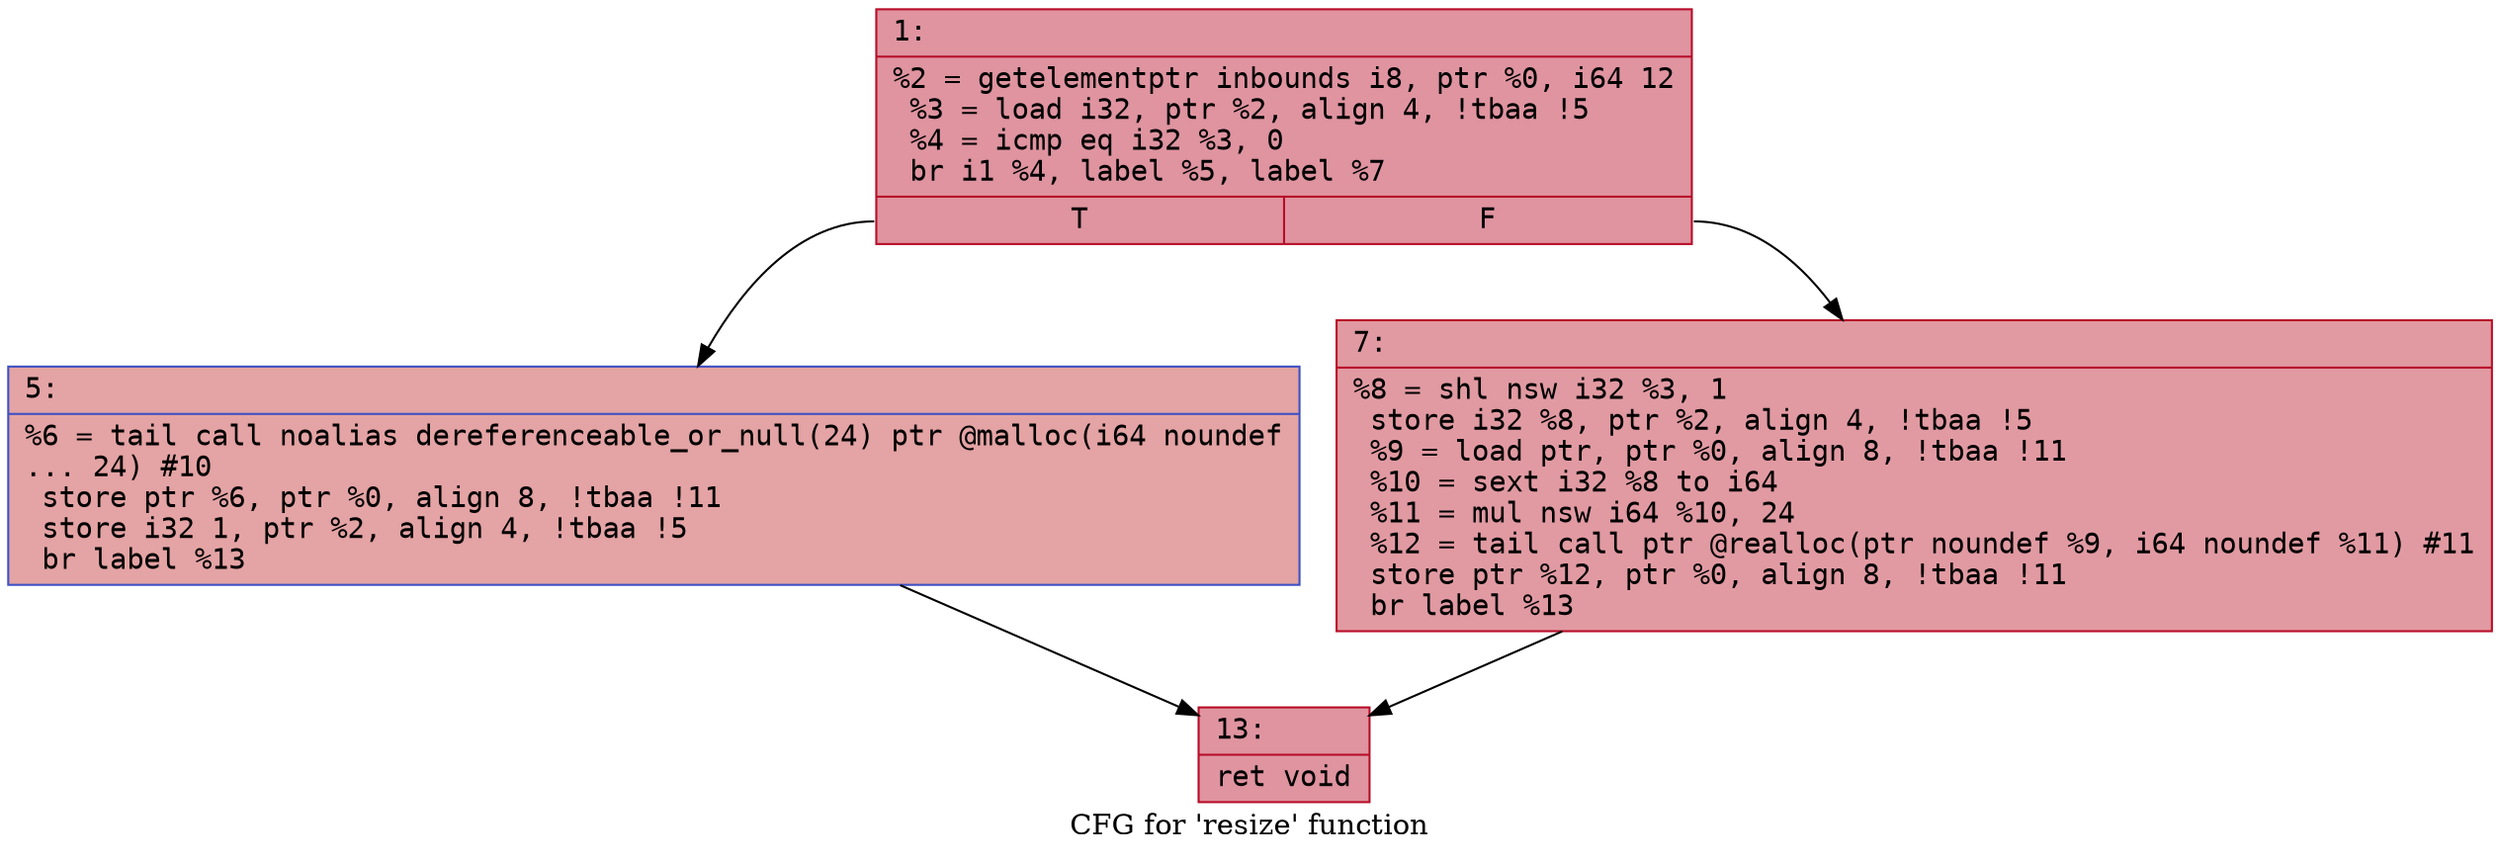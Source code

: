 digraph "CFG for 'resize' function" {
	label="CFG for 'resize' function";

	Node0x616942fcdbb0 [shape=record,color="#b70d28ff", style=filled, fillcolor="#b70d2870" fontname="Courier",label="{1:\l|  %2 = getelementptr inbounds i8, ptr %0, i64 12\l  %3 = load i32, ptr %2, align 4, !tbaa !5\l  %4 = icmp eq i32 %3, 0\l  br i1 %4, label %5, label %7\l|{<s0>T|<s1>F}}"];
	Node0x616942fcdbb0:s0 -> Node0x616942fcdd60[tooltip="1 -> 5\nProbability 37.50%" ];
	Node0x616942fcdbb0:s1 -> Node0x616942fd2b80[tooltip="1 -> 7\nProbability 62.50%" ];
	Node0x616942fcdd60 [shape=record,color="#3d50c3ff", style=filled, fillcolor="#c32e3170" fontname="Courier",label="{5:\l|  %6 = tail call noalias dereferenceable_or_null(24) ptr @malloc(i64 noundef\l... 24) #10\l  store ptr %6, ptr %0, align 8, !tbaa !11\l  store i32 1, ptr %2, align 4, !tbaa !5\l  br label %13\l}"];
	Node0x616942fcdd60 -> Node0x616942fd3760[tooltip="5 -> 13\nProbability 100.00%" ];
	Node0x616942fd2b80 [shape=record,color="#b70d28ff", style=filled, fillcolor="#bb1b2c70" fontname="Courier",label="{7:\l|  %8 = shl nsw i32 %3, 1\l  store i32 %8, ptr %2, align 4, !tbaa !5\l  %9 = load ptr, ptr %0, align 8, !tbaa !11\l  %10 = sext i32 %8 to i64\l  %11 = mul nsw i64 %10, 24\l  %12 = tail call ptr @realloc(ptr noundef %9, i64 noundef %11) #11\l  store ptr %12, ptr %0, align 8, !tbaa !11\l  br label %13\l}"];
	Node0x616942fd2b80 -> Node0x616942fd3760[tooltip="7 -> 13\nProbability 100.00%" ];
	Node0x616942fd3760 [shape=record,color="#b70d28ff", style=filled, fillcolor="#b70d2870" fontname="Courier",label="{13:\l|  ret void\l}"];
}
